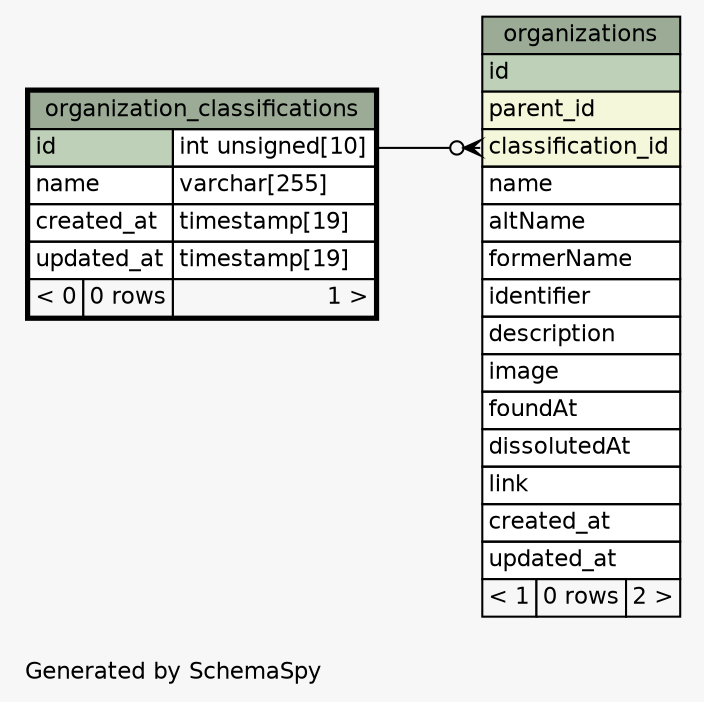 // dot 2.28.0 on Windows 10 10.0
// SchemaSpy rev 590
digraph "oneDegreeRelationshipsDiagram" {
  graph [
    rankdir="RL"
    bgcolor="#f7f7f7"
    label="\nGenerated by SchemaSpy"
    labeljust="l"
    nodesep="0.18"
    ranksep="0.46"
    fontname="Helvetica"
    fontsize="11"
  ];
  node [
    fontname="Helvetica"
    fontsize="11"
    shape="plaintext"
  ];
  edge [
    arrowsize="0.8"
  ];
  "organizations":"classification_id":w -> "organization_classifications":"id.type":e [arrowhead=none dir=back arrowtail=crowodot];
  "organization_classifications" [
    label=<
    <TABLE BORDER="2" CELLBORDER="1" CELLSPACING="0" BGCOLOR="#ffffff">
      <TR><TD COLSPAN="3" BGCOLOR="#9bab96" ALIGN="CENTER">organization_classifications</TD></TR>
      <TR><TD PORT="id" COLSPAN="2" BGCOLOR="#bed1b8" ALIGN="LEFT">id</TD><TD PORT="id.type" ALIGN="LEFT">int unsigned[10]</TD></TR>
      <TR><TD PORT="name" COLSPAN="2" ALIGN="LEFT">name</TD><TD PORT="name.type" ALIGN="LEFT">varchar[255]</TD></TR>
      <TR><TD PORT="created_at" COLSPAN="2" ALIGN="LEFT">created_at</TD><TD PORT="created_at.type" ALIGN="LEFT">timestamp[19]</TD></TR>
      <TR><TD PORT="updated_at" COLSPAN="2" ALIGN="LEFT">updated_at</TD><TD PORT="updated_at.type" ALIGN="LEFT">timestamp[19]</TD></TR>
      <TR><TD ALIGN="LEFT" BGCOLOR="#f7f7f7">&lt; 0</TD><TD ALIGN="RIGHT" BGCOLOR="#f7f7f7">0 rows</TD><TD ALIGN="RIGHT" BGCOLOR="#f7f7f7">1 &gt;</TD></TR>
    </TABLE>>
    URL="organization_classifications.html"
    tooltip="organization_classifications"
  ];
  "organizations" [
    label=<
    <TABLE BORDER="0" CELLBORDER="1" CELLSPACING="0" BGCOLOR="#ffffff">
      <TR><TD COLSPAN="3" BGCOLOR="#9bab96" ALIGN="CENTER">organizations</TD></TR>
      <TR><TD PORT="id" COLSPAN="3" BGCOLOR="#bed1b8" ALIGN="LEFT">id</TD></TR>
      <TR><TD PORT="parent_id" COLSPAN="3" BGCOLOR="#f4f7da" ALIGN="LEFT">parent_id</TD></TR>
      <TR><TD PORT="classification_id" COLSPAN="3" BGCOLOR="#f4f7da" ALIGN="LEFT">classification_id</TD></TR>
      <TR><TD PORT="name" COLSPAN="3" ALIGN="LEFT">name</TD></TR>
      <TR><TD PORT="altName" COLSPAN="3" ALIGN="LEFT">altName</TD></TR>
      <TR><TD PORT="formerName" COLSPAN="3" ALIGN="LEFT">formerName</TD></TR>
      <TR><TD PORT="identifier" COLSPAN="3" ALIGN="LEFT">identifier</TD></TR>
      <TR><TD PORT="description" COLSPAN="3" ALIGN="LEFT">description</TD></TR>
      <TR><TD PORT="image" COLSPAN="3" ALIGN="LEFT">image</TD></TR>
      <TR><TD PORT="foundAt" COLSPAN="3" ALIGN="LEFT">foundAt</TD></TR>
      <TR><TD PORT="dissolutedAt" COLSPAN="3" ALIGN="LEFT">dissolutedAt</TD></TR>
      <TR><TD PORT="link" COLSPAN="3" ALIGN="LEFT">link</TD></TR>
      <TR><TD PORT="created_at" COLSPAN="3" ALIGN="LEFT">created_at</TD></TR>
      <TR><TD PORT="updated_at" COLSPAN="3" ALIGN="LEFT">updated_at</TD></TR>
      <TR><TD ALIGN="LEFT" BGCOLOR="#f7f7f7">&lt; 1</TD><TD ALIGN="RIGHT" BGCOLOR="#f7f7f7">0 rows</TD><TD ALIGN="RIGHT" BGCOLOR="#f7f7f7">2 &gt;</TD></TR>
    </TABLE>>
    URL="organizations.html"
    tooltip="organizations"
  ];
}
